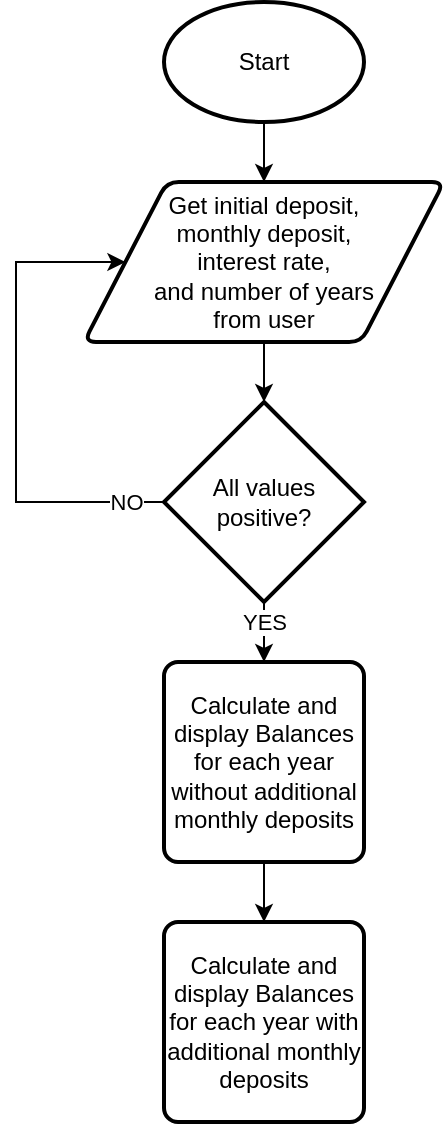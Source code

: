 <mxfile version="13.1.14" type="device"><diagram id="C5RBs43oDa-KdzZeNtuy" name="Page-1"><mxGraphModel dx="509" dy="581" grid="1" gridSize="10" guides="1" tooltips="1" connect="1" arrows="1" fold="1" page="1" pageScale="1" pageWidth="827" pageHeight="1169" math="0" shadow="0"><root><mxCell id="WIyWlLk6GJQsqaUBKTNV-0"/><mxCell id="WIyWlLk6GJQsqaUBKTNV-1" parent="WIyWlLk6GJQsqaUBKTNV-0"/><mxCell id="pqnRzDWqUBM6f9VB9E3A-2" value="" style="edgeStyle=orthogonalEdgeStyle;rounded=0;orthogonalLoop=1;jettySize=auto;html=1;" edge="1" parent="WIyWlLk6GJQsqaUBKTNV-1" source="pqnRzDWqUBM6f9VB9E3A-0" target="pqnRzDWqUBM6f9VB9E3A-1"><mxGeometry relative="1" as="geometry"/></mxCell><mxCell id="pqnRzDWqUBM6f9VB9E3A-0" value="Start" style="strokeWidth=2;html=1;shape=mxgraph.flowchart.start_1;whiteSpace=wrap;" vertex="1" parent="WIyWlLk6GJQsqaUBKTNV-1"><mxGeometry x="364" y="40" width="100" height="60" as="geometry"/></mxCell><mxCell id="pqnRzDWqUBM6f9VB9E3A-4" value="" style="edgeStyle=orthogonalEdgeStyle;rounded=0;orthogonalLoop=1;jettySize=auto;html=1;" edge="1" parent="WIyWlLk6GJQsqaUBKTNV-1" source="pqnRzDWqUBM6f9VB9E3A-1" target="pqnRzDWqUBM6f9VB9E3A-3"><mxGeometry relative="1" as="geometry"/></mxCell><mxCell id="pqnRzDWqUBM6f9VB9E3A-1" value="Get initial deposit,&lt;br&gt;monthly deposit,&lt;br&gt;interest rate,&lt;br&gt;and number of years&lt;br&gt;from user" style="shape=parallelogram;html=1;strokeWidth=2;perimeter=parallelogramPerimeter;whiteSpace=wrap;rounded=1;arcSize=12;size=0.23;" vertex="1" parent="WIyWlLk6GJQsqaUBKTNV-1"><mxGeometry x="324" y="130" width="180" height="80" as="geometry"/></mxCell><mxCell id="pqnRzDWqUBM6f9VB9E3A-6" value="NO" style="edgeStyle=orthogonalEdgeStyle;rounded=0;orthogonalLoop=1;jettySize=auto;html=1;entryX=0;entryY=0.5;entryDx=0;entryDy=0;" edge="1" parent="WIyWlLk6GJQsqaUBKTNV-1" source="pqnRzDWqUBM6f9VB9E3A-3" target="pqnRzDWqUBM6f9VB9E3A-1"><mxGeometry x="-0.845" relative="1" as="geometry"><mxPoint x="284" y="290" as="targetPoint"/><Array as="points"><mxPoint x="290" y="290"/><mxPoint x="290" y="170"/></Array><mxPoint as="offset"/></mxGeometry></mxCell><mxCell id="pqnRzDWqUBM6f9VB9E3A-10" value="YES" style="edgeStyle=orthogonalEdgeStyle;rounded=0;orthogonalLoop=1;jettySize=auto;html=1;" edge="1" parent="WIyWlLk6GJQsqaUBKTNV-1" source="pqnRzDWqUBM6f9VB9E3A-3" target="pqnRzDWqUBM6f9VB9E3A-8"><mxGeometry x="0.2" relative="1" as="geometry"><mxPoint as="offset"/></mxGeometry></mxCell><mxCell id="pqnRzDWqUBM6f9VB9E3A-3" value="All values positive?" style="strokeWidth=2;html=1;shape=mxgraph.flowchart.decision;whiteSpace=wrap;" vertex="1" parent="WIyWlLk6GJQsqaUBKTNV-1"><mxGeometry x="364" y="240" width="100" height="100" as="geometry"/></mxCell><mxCell id="pqnRzDWqUBM6f9VB9E3A-11" value="" style="edgeStyle=orthogonalEdgeStyle;rounded=0;orthogonalLoop=1;jettySize=auto;html=1;" edge="1" parent="WIyWlLk6GJQsqaUBKTNV-1" source="pqnRzDWqUBM6f9VB9E3A-8" target="pqnRzDWqUBM6f9VB9E3A-9"><mxGeometry relative="1" as="geometry"/></mxCell><mxCell id="pqnRzDWqUBM6f9VB9E3A-8" value="Calculate and display Balances for each year without additional monthly deposits" style="rounded=1;whiteSpace=wrap;html=1;absoluteArcSize=1;arcSize=14;strokeWidth=2;" vertex="1" parent="WIyWlLk6GJQsqaUBKTNV-1"><mxGeometry x="364" y="370" width="100" height="100" as="geometry"/></mxCell><mxCell id="pqnRzDWqUBM6f9VB9E3A-9" value="Calculate and display Balances for each year with additional monthly deposits" style="rounded=1;whiteSpace=wrap;html=1;absoluteArcSize=1;arcSize=14;strokeWidth=2;" vertex="1" parent="WIyWlLk6GJQsqaUBKTNV-1"><mxGeometry x="364" y="500" width="100" height="100" as="geometry"/></mxCell></root></mxGraphModel></diagram></mxfile>